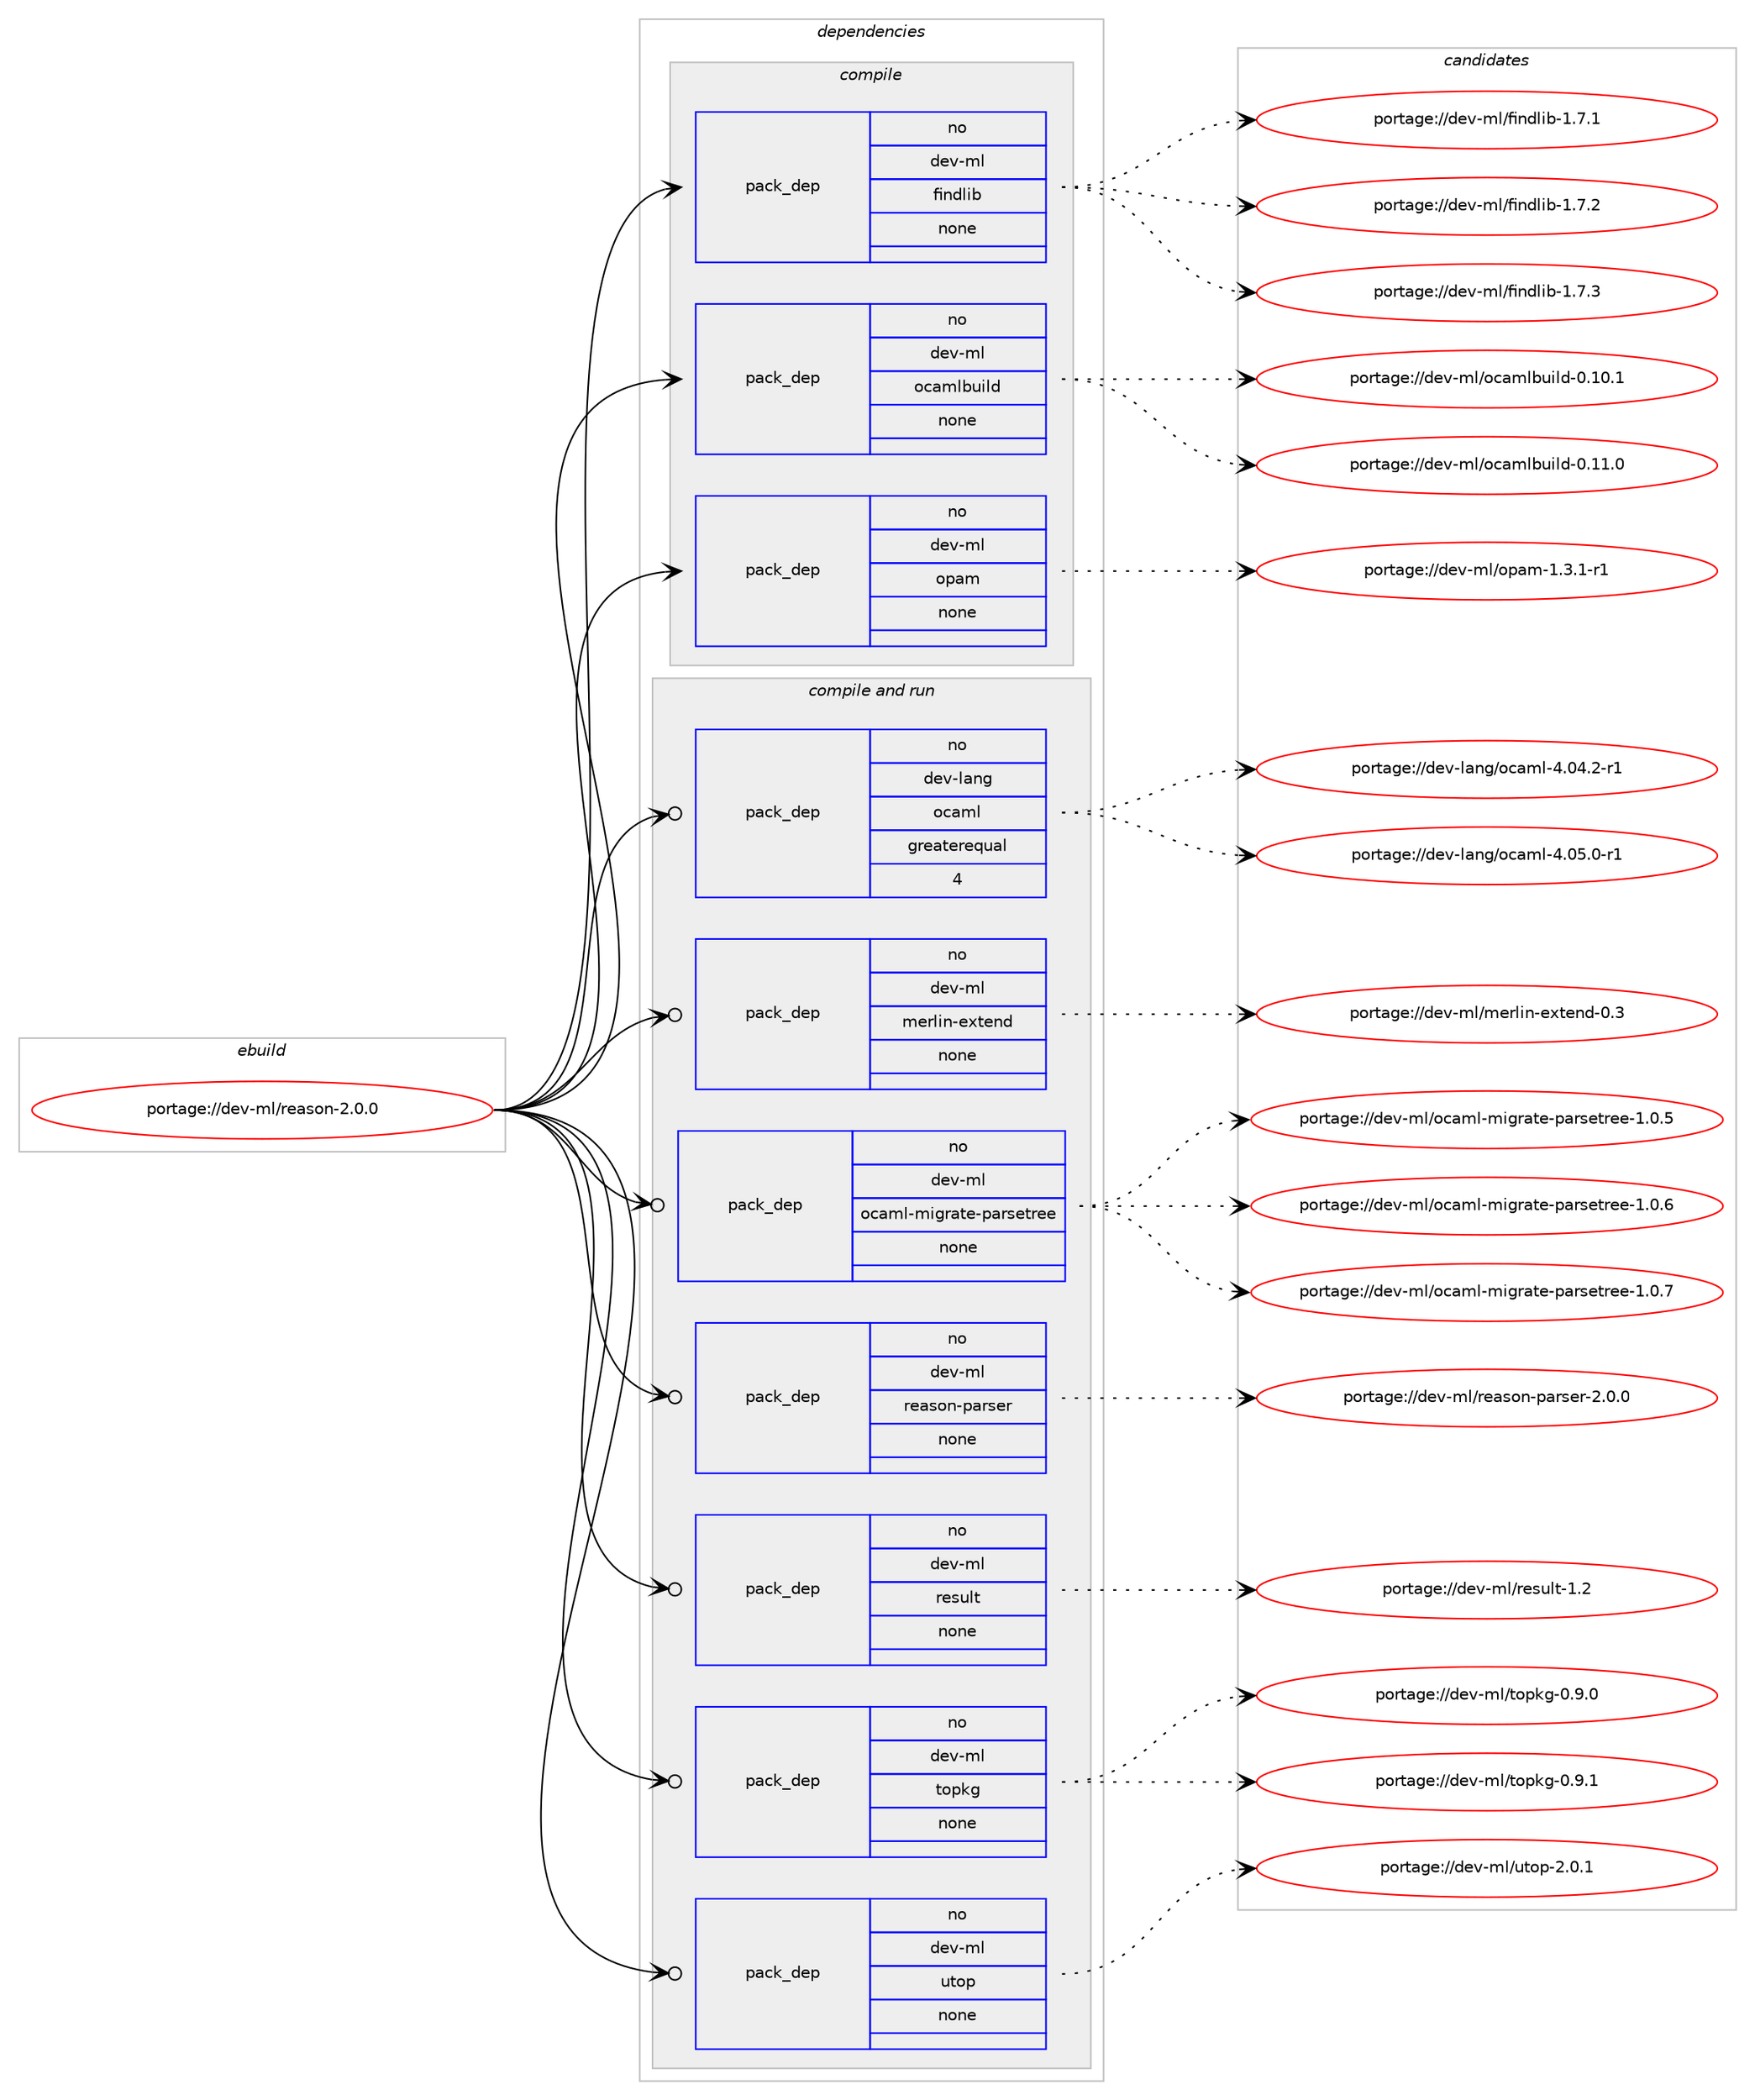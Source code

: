 digraph prolog {

# *************
# Graph options
# *************

newrank=true;
concentrate=true;
compound=true;
graph [rankdir=LR,fontname=Helvetica,fontsize=10,ranksep=1.5];#, ranksep=2.5, nodesep=0.2];
edge  [arrowhead=vee];
node  [fontname=Helvetica,fontsize=10];

# **********
# The ebuild
# **********

subgraph cluster_leftcol {
color=gray;
rank=same;
label=<<i>ebuild</i>>;
id [label="portage://dev-ml/reason-2.0.0", color=red, width=4, href="../dev-ml/reason-2.0.0.svg"];
}

# ****************
# The dependencies
# ****************

subgraph cluster_midcol {
color=gray;
label=<<i>dependencies</i>>;
subgraph cluster_compile {
fillcolor="#eeeeee";
style=filled;
label=<<i>compile</i>>;
subgraph pack82379 {
dependency108045 [label=<<TABLE BORDER="0" CELLBORDER="1" CELLSPACING="0" CELLPADDING="4" WIDTH="220"><TR><TD ROWSPAN="6" CELLPADDING="30">pack_dep</TD></TR><TR><TD WIDTH="110">no</TD></TR><TR><TD>dev-ml</TD></TR><TR><TD>findlib</TD></TR><TR><TD>none</TD></TR><TR><TD></TD></TR></TABLE>>, shape=none, color=blue];
}
id:e -> dependency108045:w [weight=20,style="solid",arrowhead="vee"];
subgraph pack82380 {
dependency108046 [label=<<TABLE BORDER="0" CELLBORDER="1" CELLSPACING="0" CELLPADDING="4" WIDTH="220"><TR><TD ROWSPAN="6" CELLPADDING="30">pack_dep</TD></TR><TR><TD WIDTH="110">no</TD></TR><TR><TD>dev-ml</TD></TR><TR><TD>ocamlbuild</TD></TR><TR><TD>none</TD></TR><TR><TD></TD></TR></TABLE>>, shape=none, color=blue];
}
id:e -> dependency108046:w [weight=20,style="solid",arrowhead="vee"];
subgraph pack82381 {
dependency108047 [label=<<TABLE BORDER="0" CELLBORDER="1" CELLSPACING="0" CELLPADDING="4" WIDTH="220"><TR><TD ROWSPAN="6" CELLPADDING="30">pack_dep</TD></TR><TR><TD WIDTH="110">no</TD></TR><TR><TD>dev-ml</TD></TR><TR><TD>opam</TD></TR><TR><TD>none</TD></TR><TR><TD></TD></TR></TABLE>>, shape=none, color=blue];
}
id:e -> dependency108047:w [weight=20,style="solid",arrowhead="vee"];
}
subgraph cluster_compileandrun {
fillcolor="#eeeeee";
style=filled;
label=<<i>compile and run</i>>;
subgraph pack82382 {
dependency108048 [label=<<TABLE BORDER="0" CELLBORDER="1" CELLSPACING="0" CELLPADDING="4" WIDTH="220"><TR><TD ROWSPAN="6" CELLPADDING="30">pack_dep</TD></TR><TR><TD WIDTH="110">no</TD></TR><TR><TD>dev-lang</TD></TR><TR><TD>ocaml</TD></TR><TR><TD>greaterequal</TD></TR><TR><TD>4</TD></TR></TABLE>>, shape=none, color=blue];
}
id:e -> dependency108048:w [weight=20,style="solid",arrowhead="odotvee"];
subgraph pack82383 {
dependency108049 [label=<<TABLE BORDER="0" CELLBORDER="1" CELLSPACING="0" CELLPADDING="4" WIDTH="220"><TR><TD ROWSPAN="6" CELLPADDING="30">pack_dep</TD></TR><TR><TD WIDTH="110">no</TD></TR><TR><TD>dev-ml</TD></TR><TR><TD>merlin-extend</TD></TR><TR><TD>none</TD></TR><TR><TD></TD></TR></TABLE>>, shape=none, color=blue];
}
id:e -> dependency108049:w [weight=20,style="solid",arrowhead="odotvee"];
subgraph pack82384 {
dependency108050 [label=<<TABLE BORDER="0" CELLBORDER="1" CELLSPACING="0" CELLPADDING="4" WIDTH="220"><TR><TD ROWSPAN="6" CELLPADDING="30">pack_dep</TD></TR><TR><TD WIDTH="110">no</TD></TR><TR><TD>dev-ml</TD></TR><TR><TD>ocaml-migrate-parsetree</TD></TR><TR><TD>none</TD></TR><TR><TD></TD></TR></TABLE>>, shape=none, color=blue];
}
id:e -> dependency108050:w [weight=20,style="solid",arrowhead="odotvee"];
subgraph pack82385 {
dependency108051 [label=<<TABLE BORDER="0" CELLBORDER="1" CELLSPACING="0" CELLPADDING="4" WIDTH="220"><TR><TD ROWSPAN="6" CELLPADDING="30">pack_dep</TD></TR><TR><TD WIDTH="110">no</TD></TR><TR><TD>dev-ml</TD></TR><TR><TD>reason-parser</TD></TR><TR><TD>none</TD></TR><TR><TD></TD></TR></TABLE>>, shape=none, color=blue];
}
id:e -> dependency108051:w [weight=20,style="solid",arrowhead="odotvee"];
subgraph pack82386 {
dependency108052 [label=<<TABLE BORDER="0" CELLBORDER="1" CELLSPACING="0" CELLPADDING="4" WIDTH="220"><TR><TD ROWSPAN="6" CELLPADDING="30">pack_dep</TD></TR><TR><TD WIDTH="110">no</TD></TR><TR><TD>dev-ml</TD></TR><TR><TD>result</TD></TR><TR><TD>none</TD></TR><TR><TD></TD></TR></TABLE>>, shape=none, color=blue];
}
id:e -> dependency108052:w [weight=20,style="solid",arrowhead="odotvee"];
subgraph pack82387 {
dependency108053 [label=<<TABLE BORDER="0" CELLBORDER="1" CELLSPACING="0" CELLPADDING="4" WIDTH="220"><TR><TD ROWSPAN="6" CELLPADDING="30">pack_dep</TD></TR><TR><TD WIDTH="110">no</TD></TR><TR><TD>dev-ml</TD></TR><TR><TD>topkg</TD></TR><TR><TD>none</TD></TR><TR><TD></TD></TR></TABLE>>, shape=none, color=blue];
}
id:e -> dependency108053:w [weight=20,style="solid",arrowhead="odotvee"];
subgraph pack82388 {
dependency108054 [label=<<TABLE BORDER="0" CELLBORDER="1" CELLSPACING="0" CELLPADDING="4" WIDTH="220"><TR><TD ROWSPAN="6" CELLPADDING="30">pack_dep</TD></TR><TR><TD WIDTH="110">no</TD></TR><TR><TD>dev-ml</TD></TR><TR><TD>utop</TD></TR><TR><TD>none</TD></TR><TR><TD></TD></TR></TABLE>>, shape=none, color=blue];
}
id:e -> dependency108054:w [weight=20,style="solid",arrowhead="odotvee"];
}
subgraph cluster_run {
fillcolor="#eeeeee";
style=filled;
label=<<i>run</i>>;
}
}

# **************
# The candidates
# **************

subgraph cluster_choices {
rank=same;
color=gray;
label=<<i>candidates</i>>;

subgraph choice82379 {
color=black;
nodesep=1;
choiceportage100101118451091084710210511010010810598454946554649 [label="portage://dev-ml/findlib-1.7.1", color=red, width=4,href="../dev-ml/findlib-1.7.1.svg"];
choiceportage100101118451091084710210511010010810598454946554650 [label="portage://dev-ml/findlib-1.7.2", color=red, width=4,href="../dev-ml/findlib-1.7.2.svg"];
choiceportage100101118451091084710210511010010810598454946554651 [label="portage://dev-ml/findlib-1.7.3", color=red, width=4,href="../dev-ml/findlib-1.7.3.svg"];
dependency108045:e -> choiceportage100101118451091084710210511010010810598454946554649:w [style=dotted,weight="100"];
dependency108045:e -> choiceportage100101118451091084710210511010010810598454946554650:w [style=dotted,weight="100"];
dependency108045:e -> choiceportage100101118451091084710210511010010810598454946554651:w [style=dotted,weight="100"];
}
subgraph choice82380 {
color=black;
nodesep=1;
choiceportage100101118451091084711199971091089811710510810045484649484649 [label="portage://dev-ml/ocamlbuild-0.10.1", color=red, width=4,href="../dev-ml/ocamlbuild-0.10.1.svg"];
choiceportage100101118451091084711199971091089811710510810045484649494648 [label="portage://dev-ml/ocamlbuild-0.11.0", color=red, width=4,href="../dev-ml/ocamlbuild-0.11.0.svg"];
dependency108046:e -> choiceportage100101118451091084711199971091089811710510810045484649484649:w [style=dotted,weight="100"];
dependency108046:e -> choiceportage100101118451091084711199971091089811710510810045484649494648:w [style=dotted,weight="100"];
}
subgraph choice82381 {
color=black;
nodesep=1;
choiceportage1001011184510910847111112971094549465146494511449 [label="portage://dev-ml/opam-1.3.1-r1", color=red, width=4,href="../dev-ml/opam-1.3.1-r1.svg"];
dependency108047:e -> choiceportage1001011184510910847111112971094549465146494511449:w [style=dotted,weight="100"];
}
subgraph choice82382 {
color=black;
nodesep=1;
choiceportage1001011184510897110103471119997109108455246485246504511449 [label="portage://dev-lang/ocaml-4.04.2-r1", color=red, width=4,href="../dev-lang/ocaml-4.04.2-r1.svg"];
choiceportage1001011184510897110103471119997109108455246485346484511449 [label="portage://dev-lang/ocaml-4.05.0-r1", color=red, width=4,href="../dev-lang/ocaml-4.05.0-r1.svg"];
dependency108048:e -> choiceportage1001011184510897110103471119997109108455246485246504511449:w [style=dotted,weight="100"];
dependency108048:e -> choiceportage1001011184510897110103471119997109108455246485346484511449:w [style=dotted,weight="100"];
}
subgraph choice82383 {
color=black;
nodesep=1;
choiceportage10010111845109108471091011141081051104510112011610111010045484651 [label="portage://dev-ml/merlin-extend-0.3", color=red, width=4,href="../dev-ml/merlin-extend-0.3.svg"];
dependency108049:e -> choiceportage10010111845109108471091011141081051104510112011610111010045484651:w [style=dotted,weight="100"];
}
subgraph choice82384 {
color=black;
nodesep=1;
choiceportage1001011184510910847111999710910845109105103114971161014511297114115101116114101101454946484653 [label="portage://dev-ml/ocaml-migrate-parsetree-1.0.5", color=red, width=4,href="../dev-ml/ocaml-migrate-parsetree-1.0.5.svg"];
choiceportage1001011184510910847111999710910845109105103114971161014511297114115101116114101101454946484654 [label="portage://dev-ml/ocaml-migrate-parsetree-1.0.6", color=red, width=4,href="../dev-ml/ocaml-migrate-parsetree-1.0.6.svg"];
choiceportage1001011184510910847111999710910845109105103114971161014511297114115101116114101101454946484655 [label="portage://dev-ml/ocaml-migrate-parsetree-1.0.7", color=red, width=4,href="../dev-ml/ocaml-migrate-parsetree-1.0.7.svg"];
dependency108050:e -> choiceportage1001011184510910847111999710910845109105103114971161014511297114115101116114101101454946484653:w [style=dotted,weight="100"];
dependency108050:e -> choiceportage1001011184510910847111999710910845109105103114971161014511297114115101116114101101454946484654:w [style=dotted,weight="100"];
dependency108050:e -> choiceportage1001011184510910847111999710910845109105103114971161014511297114115101116114101101454946484655:w [style=dotted,weight="100"];
}
subgraph choice82385 {
color=black;
nodesep=1;
choiceportage1001011184510910847114101971151111104511297114115101114455046484648 [label="portage://dev-ml/reason-parser-2.0.0", color=red, width=4,href="../dev-ml/reason-parser-2.0.0.svg"];
dependency108051:e -> choiceportage1001011184510910847114101971151111104511297114115101114455046484648:w [style=dotted,weight="100"];
}
subgraph choice82386 {
color=black;
nodesep=1;
choiceportage100101118451091084711410111511710811645494650 [label="portage://dev-ml/result-1.2", color=red, width=4,href="../dev-ml/result-1.2.svg"];
dependency108052:e -> choiceportage100101118451091084711410111511710811645494650:w [style=dotted,weight="100"];
}
subgraph choice82387 {
color=black;
nodesep=1;
choiceportage1001011184510910847116111112107103454846574648 [label="portage://dev-ml/topkg-0.9.0", color=red, width=4,href="../dev-ml/topkg-0.9.0.svg"];
choiceportage1001011184510910847116111112107103454846574649 [label="portage://dev-ml/topkg-0.9.1", color=red, width=4,href="../dev-ml/topkg-0.9.1.svg"];
dependency108053:e -> choiceportage1001011184510910847116111112107103454846574648:w [style=dotted,weight="100"];
dependency108053:e -> choiceportage1001011184510910847116111112107103454846574649:w [style=dotted,weight="100"];
}
subgraph choice82388 {
color=black;
nodesep=1;
choiceportage1001011184510910847117116111112455046484649 [label="portage://dev-ml/utop-2.0.1", color=red, width=4,href="../dev-ml/utop-2.0.1.svg"];
dependency108054:e -> choiceportage1001011184510910847117116111112455046484649:w [style=dotted,weight="100"];
}
}

}
